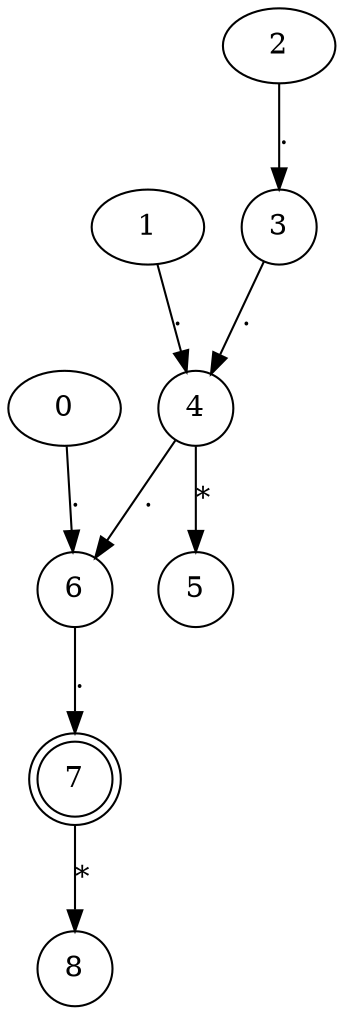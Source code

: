 digraph AFN {
	3 [label=3 shape=circle]
	5 [label=5 shape=circle]
	4 [label=4 shape=circle]
	4 [label=4 shape=circle]
	6 [label=6 shape=circle]
	6 [label=6 shape=circle]
	8 [label=8 shape=circle]
	7 [label=7 shape=doublecircle]
	7 [label=7 shape=doublecircle]
	4 -> 5 [label="*"]
	2 -> 3 [label="."]
	3 -> 4 [label="."]
	1 -> 4 [label="."]
	4 -> 6 [label="."]
	7 -> 8 [label="*"]
	0 -> 6 [label="."]
	6 -> 7 [label="."]
}
